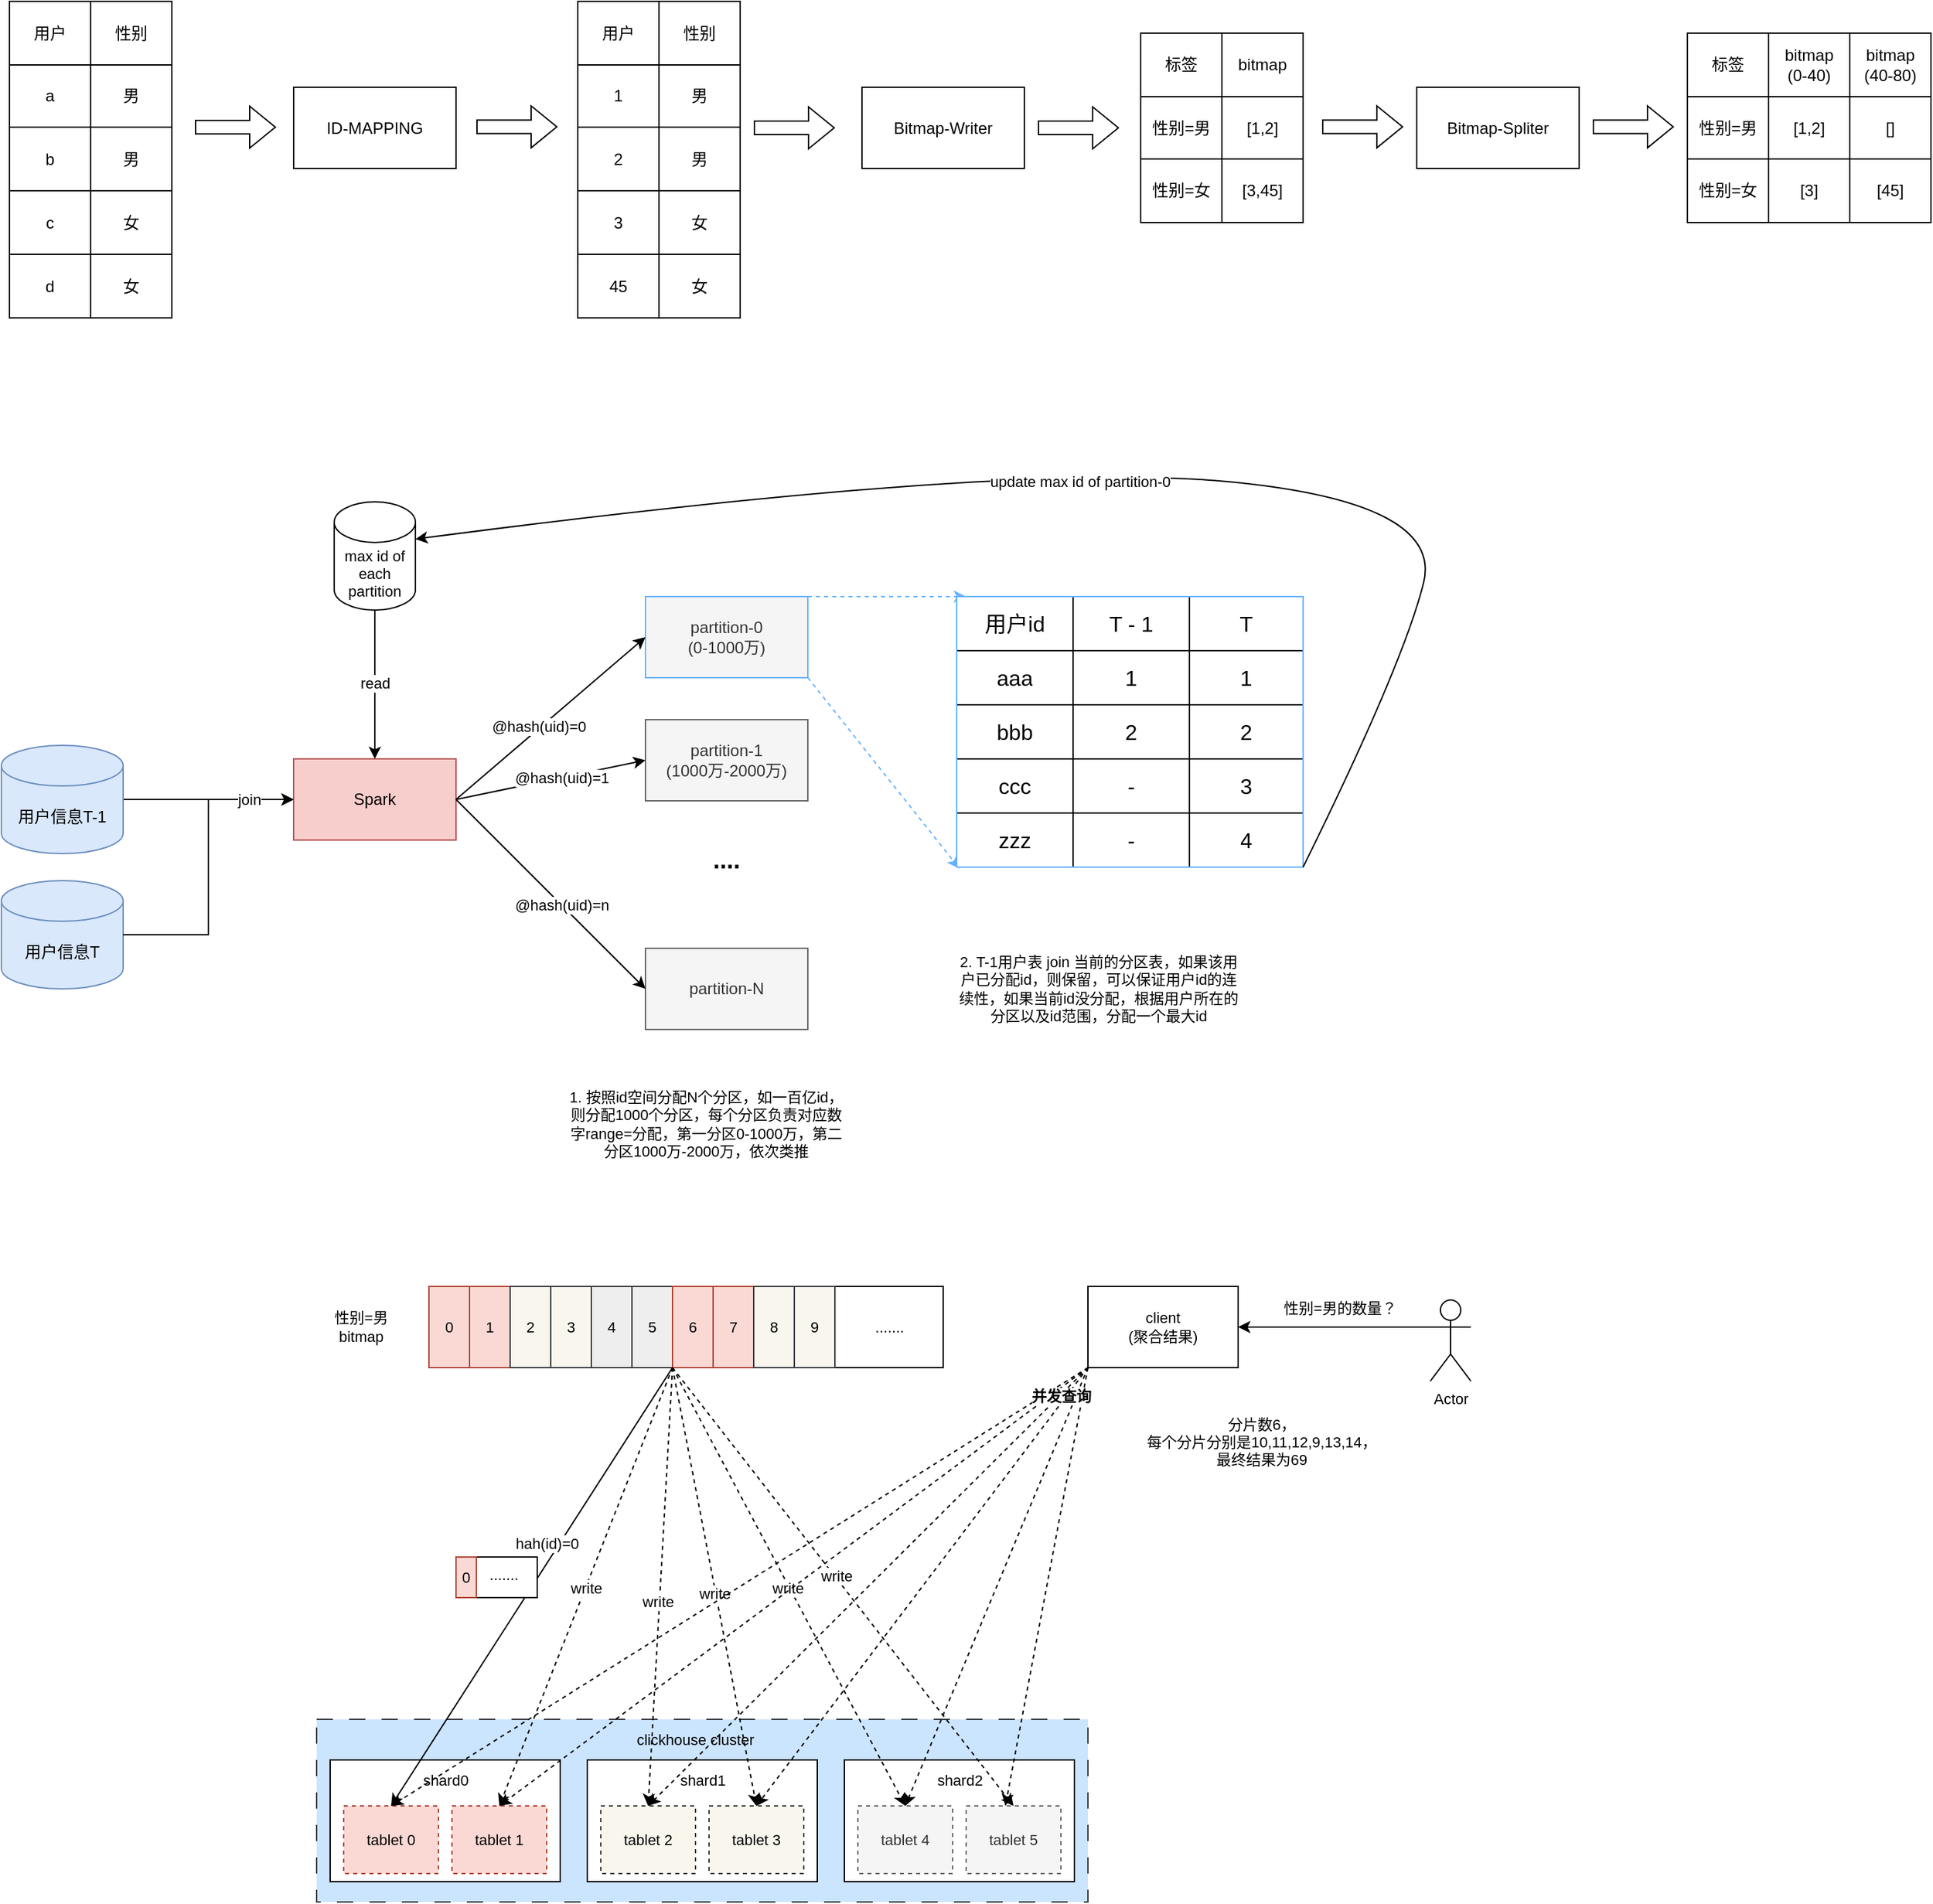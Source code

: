 <mxfile version="21.0.2" type="github">
  <diagram name="第 1 页" id="nkp_MTn814R25akcquSp">
    <mxGraphModel dx="966" dy="1859" grid="1" gridSize="10" guides="1" tooltips="1" connect="1" arrows="1" fold="1" page="1" pageScale="1" pageWidth="827" pageHeight="1169" math="0" shadow="0">
      <root>
        <mxCell id="0" />
        <mxCell id="1" parent="0" />
        <mxCell id="lXcfenjcooxFhSZYw2Mp-126" value="" style="group" parent="1" vertex="1" connectable="0">
          <mxGeometry x="257" y="920" width="570" height="135" as="geometry" />
        </mxCell>
        <mxCell id="lXcfenjcooxFhSZYw2Mp-108" value="" style="rounded=0;whiteSpace=wrap;html=1;strokeColor=#36393d;fontSize=11;fillColor=#cce5ff;dashed=1;dashPattern=12 12;" parent="lXcfenjcooxFhSZYw2Mp-126" vertex="1">
          <mxGeometry width="570" height="135" as="geometry" />
        </mxCell>
        <mxCell id="lXcfenjcooxFhSZYw2Mp-89" value="" style="rounded=0;whiteSpace=wrap;html=1;strokeColor=#000000;fontSize=11;fillColor=default;" parent="lXcfenjcooxFhSZYw2Mp-126" vertex="1">
          <mxGeometry x="10" y="30" width="170" height="90" as="geometry" />
        </mxCell>
        <mxCell id="lXcfenjcooxFhSZYw2Mp-93" value="shard0" style="text;html=1;align=center;verticalAlign=middle;resizable=0;points=[];autosize=1;strokeColor=none;fillColor=none;fontSize=11;" parent="lXcfenjcooxFhSZYw2Mp-126" vertex="1">
          <mxGeometry x="65" y="30" width="60" height="30" as="geometry" />
        </mxCell>
        <mxCell id="lXcfenjcooxFhSZYw2Mp-96" value="tablet 0" style="rounded=0;whiteSpace=wrap;html=1;strokeColor=#ae4132;fontSize=11;fillColor=#fad9d5;dashed=1;" parent="lXcfenjcooxFhSZYw2Mp-126" vertex="1">
          <mxGeometry x="20" y="64" width="70" height="50" as="geometry" />
        </mxCell>
        <mxCell id="lXcfenjcooxFhSZYw2Mp-97" value="tablet 1" style="rounded=0;whiteSpace=wrap;html=1;strokeColor=#ae4132;fontSize=11;fillColor=#fad9d5;dashed=1;" parent="lXcfenjcooxFhSZYw2Mp-126" vertex="1">
          <mxGeometry x="100" y="64" width="70" height="50" as="geometry" />
        </mxCell>
        <mxCell id="lXcfenjcooxFhSZYw2Mp-98" value="" style="rounded=0;whiteSpace=wrap;html=1;strokeColor=#000000;fontSize=11;fillColor=default;" parent="lXcfenjcooxFhSZYw2Mp-126" vertex="1">
          <mxGeometry x="200" y="30" width="170" height="90" as="geometry" />
        </mxCell>
        <mxCell id="lXcfenjcooxFhSZYw2Mp-99" value="shard1" style="text;html=1;align=center;verticalAlign=middle;resizable=0;points=[];autosize=1;strokeColor=none;fillColor=none;fontSize=11;" parent="lXcfenjcooxFhSZYw2Mp-126" vertex="1">
          <mxGeometry x="255" y="30" width="60" height="30" as="geometry" />
        </mxCell>
        <mxCell id="lXcfenjcooxFhSZYw2Mp-100" value="tablet 2" style="rounded=0;whiteSpace=wrap;html=1;strokeColor=#36393d;fontSize=11;fillColor=#f9f7ed;dashed=1;" parent="lXcfenjcooxFhSZYw2Mp-126" vertex="1">
          <mxGeometry x="210" y="64" width="70" height="50" as="geometry" />
        </mxCell>
        <mxCell id="lXcfenjcooxFhSZYw2Mp-101" value="tablet 3" style="rounded=0;whiteSpace=wrap;html=1;strokeColor=#36393d;fontSize=11;fillColor=#f9f7ed;dashed=1;" parent="lXcfenjcooxFhSZYw2Mp-126" vertex="1">
          <mxGeometry x="290" y="64" width="70" height="50" as="geometry" />
        </mxCell>
        <mxCell id="lXcfenjcooxFhSZYw2Mp-102" value="" style="rounded=0;whiteSpace=wrap;html=1;strokeColor=#000000;fontSize=11;fillColor=default;" parent="lXcfenjcooxFhSZYw2Mp-126" vertex="1">
          <mxGeometry x="390" y="30" width="170" height="90" as="geometry" />
        </mxCell>
        <mxCell id="lXcfenjcooxFhSZYw2Mp-103" value="shard2" style="text;html=1;align=center;verticalAlign=middle;resizable=0;points=[];autosize=1;strokeColor=none;fillColor=none;fontSize=11;" parent="lXcfenjcooxFhSZYw2Mp-126" vertex="1">
          <mxGeometry x="445" y="30" width="60" height="30" as="geometry" />
        </mxCell>
        <mxCell id="lXcfenjcooxFhSZYw2Mp-104" value="tablet 4" style="rounded=0;whiteSpace=wrap;html=1;strokeColor=#666666;fontSize=11;fillColor=#f5f5f5;dashed=1;fontColor=#333333;" parent="lXcfenjcooxFhSZYw2Mp-126" vertex="1">
          <mxGeometry x="400" y="64" width="70" height="50" as="geometry" />
        </mxCell>
        <mxCell id="lXcfenjcooxFhSZYw2Mp-105" value="tablet 5" style="rounded=0;whiteSpace=wrap;html=1;strokeColor=#666666;fontSize=11;fillColor=#f5f5f5;dashed=1;fontColor=#333333;" parent="lXcfenjcooxFhSZYw2Mp-126" vertex="1">
          <mxGeometry x="480" y="64" width="70" height="50" as="geometry" />
        </mxCell>
        <mxCell id="lXcfenjcooxFhSZYw2Mp-109" value="clickhouse cluster" style="text;html=1;strokeColor=none;fillColor=none;align=center;verticalAlign=middle;whiteSpace=wrap;rounded=0;fontSize=11;" parent="lXcfenjcooxFhSZYw2Mp-126" vertex="1">
          <mxGeometry x="230" width="100" height="30" as="geometry" />
        </mxCell>
        <mxCell id="lXcfenjcooxFhSZYw2Mp-1" value="Spark" style="rounded=0;whiteSpace=wrap;html=1;fillColor=#f8cecc;strokeColor=#b85450;" parent="1" vertex="1">
          <mxGeometry x="240" y="210" width="120" height="60" as="geometry" />
        </mxCell>
        <mxCell id="lXcfenjcooxFhSZYw2Mp-6" value="" style="edgeStyle=orthogonalEdgeStyle;rounded=0;orthogonalLoop=1;jettySize=auto;html=1;" parent="1" source="lXcfenjcooxFhSZYw2Mp-2" target="lXcfenjcooxFhSZYw2Mp-1" edge="1">
          <mxGeometry relative="1" as="geometry" />
        </mxCell>
        <mxCell id="lXcfenjcooxFhSZYw2Mp-2" value="用户信息T-1" style="shape=cylinder3;whiteSpace=wrap;html=1;boundedLbl=1;backgroundOutline=1;size=15;fillColor=#dae8fc;strokeColor=#6c8ebf;" parent="1" vertex="1">
          <mxGeometry x="24" y="200" width="90" height="80" as="geometry" />
        </mxCell>
        <mxCell id="lXcfenjcooxFhSZYw2Mp-3" value="partition-0&lt;br&gt;(0-1000万)" style="rounded=0;whiteSpace=wrap;html=1;fillColor=#f5f5f5;fontColor=#333333;strokeColor=#66B2FF;" parent="1" vertex="1">
          <mxGeometry x="500" y="90" width="120" height="60" as="geometry" />
        </mxCell>
        <mxCell id="lXcfenjcooxFhSZYw2Mp-4" value="partition-1&lt;br&gt;(1000万-2000万)" style="rounded=0;whiteSpace=wrap;html=1;fillColor=#f5f5f5;fontColor=#333333;strokeColor=#666666;" parent="1" vertex="1">
          <mxGeometry x="500" y="181" width="120" height="60" as="geometry" />
        </mxCell>
        <mxCell id="lXcfenjcooxFhSZYw2Mp-5" value="partition-N" style="rounded=0;whiteSpace=wrap;html=1;fillColor=#f5f5f5;fontColor=#333333;strokeColor=#666666;" parent="1" vertex="1">
          <mxGeometry x="500" y="350" width="120" height="60" as="geometry" />
        </mxCell>
        <mxCell id="lXcfenjcooxFhSZYw2Mp-7" value="&lt;b&gt;&lt;font style=&quot;font-size: 18px;&quot;&gt;....&lt;/font&gt;&lt;/b&gt;" style="text;html=1;strokeColor=none;fillColor=none;align=center;verticalAlign=middle;whiteSpace=wrap;rounded=0;" parent="1" vertex="1">
          <mxGeometry x="530" y="270" width="60" height="30" as="geometry" />
        </mxCell>
        <mxCell id="lXcfenjcooxFhSZYw2Mp-9" value="" style="endArrow=classic;html=1;rounded=0;fontSize=11;entryX=0;entryY=0.5;entryDx=0;entryDy=0;exitX=1;exitY=0.5;exitDx=0;exitDy=0;" parent="1" source="lXcfenjcooxFhSZYw2Mp-1" target="lXcfenjcooxFhSZYw2Mp-3" edge="1">
          <mxGeometry width="50" height="50" relative="1" as="geometry">
            <mxPoint x="350" y="420" as="sourcePoint" />
            <mxPoint x="400" y="370" as="targetPoint" />
          </mxGeometry>
        </mxCell>
        <mxCell id="lXcfenjcooxFhSZYw2Mp-10" value="@hash(uid)=0" style="edgeLabel;html=1;align=center;verticalAlign=middle;resizable=0;points=[];fontSize=11;" parent="lXcfenjcooxFhSZYw2Mp-9" vertex="1" connectable="0">
          <mxGeometry x="-0.116" y="1" relative="1" as="geometry">
            <mxPoint as="offset" />
          </mxGeometry>
        </mxCell>
        <mxCell id="lXcfenjcooxFhSZYw2Mp-11" value="" style="endArrow=classic;html=1;rounded=0;fontSize=11;entryX=0;entryY=0.5;entryDx=0;entryDy=0;exitX=1;exitY=0.5;exitDx=0;exitDy=0;" parent="1" source="lXcfenjcooxFhSZYw2Mp-1" target="lXcfenjcooxFhSZYw2Mp-4" edge="1">
          <mxGeometry width="50" height="50" relative="1" as="geometry">
            <mxPoint x="370" y="250" as="sourcePoint" />
            <mxPoint x="530" y="130" as="targetPoint" />
          </mxGeometry>
        </mxCell>
        <mxCell id="lXcfenjcooxFhSZYw2Mp-13" value="@hash(uid)=1" style="edgeLabel;html=1;align=center;verticalAlign=middle;resizable=0;points=[];fontSize=11;" parent="lXcfenjcooxFhSZYw2Mp-11" vertex="1" connectable="0">
          <mxGeometry x="0.112" relative="1" as="geometry">
            <mxPoint as="offset" />
          </mxGeometry>
        </mxCell>
        <mxCell id="lXcfenjcooxFhSZYw2Mp-14" value="" style="endArrow=classic;html=1;rounded=0;fontSize=11;entryX=0;entryY=0.5;entryDx=0;entryDy=0;exitX=1;exitY=0.5;exitDx=0;exitDy=0;" parent="1" source="lXcfenjcooxFhSZYw2Mp-1" target="lXcfenjcooxFhSZYw2Mp-5" edge="1">
          <mxGeometry width="50" height="50" relative="1" as="geometry">
            <mxPoint x="370" y="250" as="sourcePoint" />
            <mxPoint x="530" y="210" as="targetPoint" />
          </mxGeometry>
        </mxCell>
        <mxCell id="lXcfenjcooxFhSZYw2Mp-15" value="@hash(uid)=n" style="edgeLabel;html=1;align=center;verticalAlign=middle;resizable=0;points=[];fontSize=11;" parent="lXcfenjcooxFhSZYw2Mp-14" vertex="1" connectable="0">
          <mxGeometry x="0.112" relative="1" as="geometry">
            <mxPoint as="offset" />
          </mxGeometry>
        </mxCell>
        <mxCell id="lXcfenjcooxFhSZYw2Mp-16" value="用户信息T" style="shape=cylinder3;whiteSpace=wrap;html=1;boundedLbl=1;backgroundOutline=1;size=15;fillColor=#dae8fc;strokeColor=#6c8ebf;" parent="1" vertex="1">
          <mxGeometry x="24" y="300" width="90" height="80" as="geometry" />
        </mxCell>
        <mxCell id="lXcfenjcooxFhSZYw2Mp-17" value="" style="edgeStyle=orthogonalEdgeStyle;rounded=0;orthogonalLoop=1;jettySize=auto;html=1;entryX=0;entryY=0.5;entryDx=0;entryDy=0;" parent="1" source="lXcfenjcooxFhSZYw2Mp-16" target="lXcfenjcooxFhSZYw2Mp-1" edge="1">
          <mxGeometry relative="1" as="geometry">
            <mxPoint x="150" y="250" as="sourcePoint" />
            <mxPoint x="250" y="250" as="targetPoint" />
          </mxGeometry>
        </mxCell>
        <mxCell id="lXcfenjcooxFhSZYw2Mp-18" value="join" style="edgeLabel;html=1;align=center;verticalAlign=middle;resizable=0;points=[];fontSize=11;" parent="lXcfenjcooxFhSZYw2Mp-17" vertex="1" connectable="0">
          <mxGeometry x="0.708" relative="1" as="geometry">
            <mxPoint as="offset" />
          </mxGeometry>
        </mxCell>
        <mxCell id="lXcfenjcooxFhSZYw2Mp-19" value="1. 按照id空间分配N个分区，如一百亿id，则分配1000个分区，每个分区负责对应数字range=分配，第一分区0-1000万，第二分区1000万-2000万，依次类推" style="text;html=1;strokeColor=none;fillColor=none;align=center;verticalAlign=middle;whiteSpace=wrap;rounded=0;fontSize=11;" parent="1" vertex="1">
          <mxGeometry x="440" y="440" width="210" height="80" as="geometry" />
        </mxCell>
        <mxCell id="lXcfenjcooxFhSZYw2Mp-21" value="2. T-1用户表 join 当前的分区表，如果该用户已分配id，则保留，可以保证用户id的连续性，如果当前id没分配，根据用户所在的分区以及id范围，分配一个最大id" style="text;html=1;strokeColor=none;fillColor=none;align=center;verticalAlign=middle;whiteSpace=wrap;rounded=0;fontSize=11;" parent="1" vertex="1">
          <mxGeometry x="730" y="340" width="210" height="80" as="geometry" />
        </mxCell>
        <mxCell id="lXcfenjcooxFhSZYw2Mp-81" value="" style="endArrow=classic;html=1;rounded=0;fontSize=11;exitX=1;exitY=0;exitDx=0;exitDy=0;dashed=1;entryX=0.027;entryY=0;entryDx=0;entryDy=0;entryPerimeter=0;strokeColor=#66B2FF;" parent="1" source="lXcfenjcooxFhSZYw2Mp-3" target="lXcfenjcooxFhSZYw2Mp-23" edge="1">
          <mxGeometry width="50" height="50" relative="1" as="geometry">
            <mxPoint x="670" y="90" as="sourcePoint" />
            <mxPoint x="720" y="140" as="targetPoint" />
          </mxGeometry>
        </mxCell>
        <mxCell id="lXcfenjcooxFhSZYw2Mp-82" value="" style="endArrow=classic;html=1;rounded=0;fontSize=11;exitX=1;exitY=1;exitDx=0;exitDy=0;entryX=0.008;entryY=1.025;entryDx=0;entryDy=0;entryPerimeter=0;dashed=1;strokeColor=#66B2FF;" parent="1" source="lXcfenjcooxFhSZYw2Mp-3" target="lXcfenjcooxFhSZYw2Mp-71" edge="1">
          <mxGeometry width="50" height="50" relative="1" as="geometry">
            <mxPoint x="660" y="330" as="sourcePoint" />
            <mxPoint x="710" y="280" as="targetPoint" />
          </mxGeometry>
        </mxCell>
        <mxCell id="lXcfenjcooxFhSZYw2Mp-22" value="" style="shape=table;startSize=0;container=1;collapsible=0;childLayout=tableLayout;fontSize=16;strokeColor=#000000;" parent="1" vertex="1">
          <mxGeometry x="730" y="90" width="256" height="200" as="geometry" />
        </mxCell>
        <mxCell id="lXcfenjcooxFhSZYw2Mp-23" value="" style="shape=tableRow;horizontal=0;startSize=0;swimlaneHead=0;swimlaneBody=0;strokeColor=inherit;top=0;left=0;bottom=0;right=0;collapsible=0;dropTarget=0;fillColor=none;points=[[0,0.5],[1,0.5]];portConstraint=eastwest;fontSize=16;" parent="lXcfenjcooxFhSZYw2Mp-22" vertex="1">
          <mxGeometry width="256" height="40" as="geometry" />
        </mxCell>
        <mxCell id="lXcfenjcooxFhSZYw2Mp-24" value="用户id" style="shape=partialRectangle;html=1;whiteSpace=wrap;connectable=0;strokeColor=inherit;overflow=hidden;fillColor=none;top=0;left=0;bottom=0;right=0;pointerEvents=1;fontSize=16;" parent="lXcfenjcooxFhSZYw2Mp-23" vertex="1">
          <mxGeometry width="86" height="40" as="geometry">
            <mxRectangle width="86" height="40" as="alternateBounds" />
          </mxGeometry>
        </mxCell>
        <mxCell id="lXcfenjcooxFhSZYw2Mp-74" value="T - 1" style="shape=partialRectangle;html=1;whiteSpace=wrap;connectable=0;strokeColor=inherit;overflow=hidden;fillColor=none;top=0;left=0;bottom=0;right=0;pointerEvents=1;fontSize=16;" parent="lXcfenjcooxFhSZYw2Mp-23" vertex="1">
          <mxGeometry x="86" width="86" height="40" as="geometry">
            <mxRectangle width="86" height="40" as="alternateBounds" />
          </mxGeometry>
        </mxCell>
        <mxCell id="lXcfenjcooxFhSZYw2Mp-25" value="T" style="shape=partialRectangle;html=1;whiteSpace=wrap;connectable=0;strokeColor=inherit;overflow=hidden;fillColor=none;top=0;left=0;bottom=0;right=0;pointerEvents=1;fontSize=16;" parent="lXcfenjcooxFhSZYw2Mp-23" vertex="1">
          <mxGeometry x="172" width="84" height="40" as="geometry">
            <mxRectangle width="84" height="40" as="alternateBounds" />
          </mxGeometry>
        </mxCell>
        <mxCell id="lXcfenjcooxFhSZYw2Mp-27" value="" style="shape=tableRow;horizontal=0;startSize=0;swimlaneHead=0;swimlaneBody=0;strokeColor=inherit;top=0;left=0;bottom=0;right=0;collapsible=0;dropTarget=0;fillColor=none;points=[[0,0.5],[1,0.5]];portConstraint=eastwest;fontSize=16;" parent="lXcfenjcooxFhSZYw2Mp-22" vertex="1">
          <mxGeometry y="40" width="256" height="40" as="geometry" />
        </mxCell>
        <mxCell id="lXcfenjcooxFhSZYw2Mp-28" value="aaa" style="shape=partialRectangle;html=1;whiteSpace=wrap;connectable=0;strokeColor=inherit;overflow=hidden;fillColor=none;top=0;left=0;bottom=0;right=0;pointerEvents=1;fontSize=16;" parent="lXcfenjcooxFhSZYw2Mp-27" vertex="1">
          <mxGeometry width="86" height="40" as="geometry">
            <mxRectangle width="86" height="40" as="alternateBounds" />
          </mxGeometry>
        </mxCell>
        <mxCell id="lXcfenjcooxFhSZYw2Mp-75" value="1" style="shape=partialRectangle;html=1;whiteSpace=wrap;connectable=0;strokeColor=inherit;overflow=hidden;fillColor=none;top=0;left=0;bottom=0;right=0;pointerEvents=1;fontSize=16;" parent="lXcfenjcooxFhSZYw2Mp-27" vertex="1">
          <mxGeometry x="86" width="86" height="40" as="geometry">
            <mxRectangle width="86" height="40" as="alternateBounds" />
          </mxGeometry>
        </mxCell>
        <mxCell id="lXcfenjcooxFhSZYw2Mp-29" value="1" style="shape=partialRectangle;html=1;whiteSpace=wrap;connectable=0;strokeColor=inherit;overflow=hidden;fillColor=none;top=0;left=0;bottom=0;right=0;pointerEvents=1;fontSize=16;" parent="lXcfenjcooxFhSZYw2Mp-27" vertex="1">
          <mxGeometry x="172" width="84" height="40" as="geometry">
            <mxRectangle width="84" height="40" as="alternateBounds" />
          </mxGeometry>
        </mxCell>
        <mxCell id="lXcfenjcooxFhSZYw2Mp-31" value="" style="shape=tableRow;horizontal=0;startSize=0;swimlaneHead=0;swimlaneBody=0;strokeColor=inherit;top=0;left=0;bottom=0;right=0;collapsible=0;dropTarget=0;fillColor=none;points=[[0,0.5],[1,0.5]];portConstraint=eastwest;fontSize=16;" parent="lXcfenjcooxFhSZYw2Mp-22" vertex="1">
          <mxGeometry y="80" width="256" height="40" as="geometry" />
        </mxCell>
        <mxCell id="lXcfenjcooxFhSZYw2Mp-32" value="bbb" style="shape=partialRectangle;html=1;whiteSpace=wrap;connectable=0;strokeColor=inherit;overflow=hidden;fillColor=none;top=0;left=0;bottom=0;right=0;pointerEvents=1;fontSize=16;" parent="lXcfenjcooxFhSZYw2Mp-31" vertex="1">
          <mxGeometry width="86" height="40" as="geometry">
            <mxRectangle width="86" height="40" as="alternateBounds" />
          </mxGeometry>
        </mxCell>
        <mxCell id="lXcfenjcooxFhSZYw2Mp-76" value="2" style="shape=partialRectangle;html=1;whiteSpace=wrap;connectable=0;strokeColor=inherit;overflow=hidden;fillColor=none;top=0;left=0;bottom=0;right=0;pointerEvents=1;fontSize=16;" parent="lXcfenjcooxFhSZYw2Mp-31" vertex="1">
          <mxGeometry x="86" width="86" height="40" as="geometry">
            <mxRectangle width="86" height="40" as="alternateBounds" />
          </mxGeometry>
        </mxCell>
        <mxCell id="lXcfenjcooxFhSZYw2Mp-33" value="2" style="shape=partialRectangle;html=1;whiteSpace=wrap;connectable=0;strokeColor=inherit;overflow=hidden;fillColor=none;top=0;left=0;bottom=0;right=0;pointerEvents=1;fontSize=16;" parent="lXcfenjcooxFhSZYw2Mp-31" vertex="1">
          <mxGeometry x="172" width="84" height="40" as="geometry">
            <mxRectangle width="84" height="40" as="alternateBounds" />
          </mxGeometry>
        </mxCell>
        <mxCell id="lXcfenjcooxFhSZYw2Mp-48" value="" style="shape=tableRow;horizontal=0;startSize=0;swimlaneHead=0;swimlaneBody=0;strokeColor=inherit;top=0;left=0;bottom=0;right=0;collapsible=0;dropTarget=0;fillColor=none;points=[[0,0.5],[1,0.5]];portConstraint=eastwest;fontSize=16;" parent="lXcfenjcooxFhSZYw2Mp-22" vertex="1">
          <mxGeometry y="120" width="256" height="40" as="geometry" />
        </mxCell>
        <mxCell id="lXcfenjcooxFhSZYw2Mp-49" value="ccc" style="shape=partialRectangle;html=1;whiteSpace=wrap;connectable=0;strokeColor=inherit;overflow=hidden;fillColor=none;top=0;left=0;bottom=0;right=0;pointerEvents=1;fontSize=16;" parent="lXcfenjcooxFhSZYw2Mp-48" vertex="1">
          <mxGeometry width="86" height="40" as="geometry">
            <mxRectangle width="86" height="40" as="alternateBounds" />
          </mxGeometry>
        </mxCell>
        <mxCell id="lXcfenjcooxFhSZYw2Mp-77" value="-" style="shape=partialRectangle;html=1;whiteSpace=wrap;connectable=0;strokeColor=inherit;overflow=hidden;fillColor=none;top=0;left=0;bottom=0;right=0;pointerEvents=1;fontSize=16;" parent="lXcfenjcooxFhSZYw2Mp-48" vertex="1">
          <mxGeometry x="86" width="86" height="40" as="geometry">
            <mxRectangle width="86" height="40" as="alternateBounds" />
          </mxGeometry>
        </mxCell>
        <mxCell id="lXcfenjcooxFhSZYw2Mp-50" value="3" style="shape=partialRectangle;html=1;whiteSpace=wrap;connectable=0;strokeColor=inherit;overflow=hidden;fillColor=none;top=0;left=0;bottom=0;right=0;pointerEvents=1;fontSize=16;" parent="lXcfenjcooxFhSZYw2Mp-48" vertex="1">
          <mxGeometry x="172" width="84" height="40" as="geometry">
            <mxRectangle width="84" height="40" as="alternateBounds" />
          </mxGeometry>
        </mxCell>
        <mxCell id="lXcfenjcooxFhSZYw2Mp-71" value="" style="shape=tableRow;horizontal=0;startSize=0;swimlaneHead=0;swimlaneBody=0;strokeColor=inherit;top=0;left=0;bottom=0;right=0;collapsible=0;dropTarget=0;fillColor=none;points=[[0,0.5],[1,0.5]];portConstraint=eastwest;fontSize=16;" parent="lXcfenjcooxFhSZYw2Mp-22" vertex="1">
          <mxGeometry y="160" width="256" height="40" as="geometry" />
        </mxCell>
        <mxCell id="lXcfenjcooxFhSZYw2Mp-72" value="zzz" style="shape=partialRectangle;html=1;whiteSpace=wrap;connectable=0;strokeColor=inherit;overflow=hidden;fillColor=none;top=0;left=0;bottom=0;right=0;pointerEvents=1;fontSize=16;" parent="lXcfenjcooxFhSZYw2Mp-71" vertex="1">
          <mxGeometry width="86" height="40" as="geometry">
            <mxRectangle width="86" height="40" as="alternateBounds" />
          </mxGeometry>
        </mxCell>
        <mxCell id="lXcfenjcooxFhSZYw2Mp-79" value="-" style="shape=partialRectangle;html=1;whiteSpace=wrap;connectable=0;strokeColor=inherit;overflow=hidden;fillColor=none;top=0;left=0;bottom=0;right=0;pointerEvents=1;fontSize=16;" parent="lXcfenjcooxFhSZYw2Mp-71" vertex="1">
          <mxGeometry x="86" width="86" height="40" as="geometry">
            <mxRectangle width="86" height="40" as="alternateBounds" />
          </mxGeometry>
        </mxCell>
        <mxCell id="lXcfenjcooxFhSZYw2Mp-73" value="4" style="shape=partialRectangle;html=1;whiteSpace=wrap;connectable=0;strokeColor=inherit;overflow=hidden;fillColor=none;top=0;left=0;bottom=0;right=0;pointerEvents=1;fontSize=16;" parent="lXcfenjcooxFhSZYw2Mp-71" vertex="1">
          <mxGeometry x="172" width="84" height="40" as="geometry">
            <mxRectangle width="84" height="40" as="alternateBounds" />
          </mxGeometry>
        </mxCell>
        <mxCell id="lXcfenjcooxFhSZYw2Mp-83" value="" style="rounded=0;whiteSpace=wrap;html=1;fontSize=11;strokeColor=#66B2FF;fillColor=none;" parent="1" vertex="1">
          <mxGeometry x="730" y="90" width="256" height="200" as="geometry" />
        </mxCell>
        <mxCell id="lXcfenjcooxFhSZYw2Mp-85" value="" style="edgeStyle=orthogonalEdgeStyle;curved=1;rounded=0;orthogonalLoop=1;jettySize=auto;html=1;strokeColor=#000000;fontSize=11;" parent="1" source="lXcfenjcooxFhSZYw2Mp-84" target="lXcfenjcooxFhSZYw2Mp-1" edge="1">
          <mxGeometry relative="1" as="geometry" />
        </mxCell>
        <mxCell id="lXcfenjcooxFhSZYw2Mp-87" value="read" style="edgeLabel;html=1;align=center;verticalAlign=middle;resizable=0;points=[];fontSize=11;" parent="lXcfenjcooxFhSZYw2Mp-85" vertex="1" connectable="0">
          <mxGeometry x="-0.045" relative="1" as="geometry">
            <mxPoint y="1" as="offset" />
          </mxGeometry>
        </mxCell>
        <mxCell id="lXcfenjcooxFhSZYw2Mp-84" value="max id of each partition" style="shape=cylinder3;whiteSpace=wrap;html=1;boundedLbl=1;backgroundOutline=1;size=15;strokeColor=#000000;fontSize=11;fillColor=none;" parent="1" vertex="1">
          <mxGeometry x="270" y="20" width="60" height="80" as="geometry" />
        </mxCell>
        <mxCell id="lXcfenjcooxFhSZYw2Mp-86" value="" style="endArrow=classic;html=1;rounded=0;strokeColor=#000000;fontSize=11;curved=1;entryX=1;entryY=0;entryDx=0;entryDy=27.5;entryPerimeter=0;exitX=1;exitY=1;exitDx=0;exitDy=0;" parent="1" source="lXcfenjcooxFhSZYw2Mp-83" target="lXcfenjcooxFhSZYw2Mp-84" edge="1">
          <mxGeometry width="50" height="50" relative="1" as="geometry">
            <mxPoint x="1020" y="300" as="sourcePoint" />
            <mxPoint x="1120" y="190" as="targetPoint" />
            <Array as="points">
              <mxPoint x="1060" y="140" />
              <mxPoint x="1090" y="20" />
              <mxPoint x="770" y="-10" />
            </Array>
          </mxGeometry>
        </mxCell>
        <mxCell id="lXcfenjcooxFhSZYw2Mp-88" value="update max id of partition-0" style="edgeLabel;html=1;align=center;verticalAlign=middle;resizable=0;points=[];fontSize=11;" parent="lXcfenjcooxFhSZYw2Mp-86" vertex="1" connectable="0">
          <mxGeometry x="0.061" y="10" relative="1" as="geometry">
            <mxPoint as="offset" />
          </mxGeometry>
        </mxCell>
        <mxCell id="lXcfenjcooxFhSZYw2Mp-106" value="" style="rounded=0;whiteSpace=wrap;html=1;strokeColor=#000000;fontSize=11;fillColor=default;" parent="1" vertex="1">
          <mxGeometry x="340" y="600" width="380" height="60" as="geometry" />
        </mxCell>
        <mxCell id="lXcfenjcooxFhSZYw2Mp-107" value="性别=男bitmap" style="text;html=1;strokeColor=none;fillColor=none;align=center;verticalAlign=middle;whiteSpace=wrap;rounded=0;fontSize=11;" parent="1" vertex="1">
          <mxGeometry x="260" y="600" width="60" height="60" as="geometry" />
        </mxCell>
        <mxCell id="lXcfenjcooxFhSZYw2Mp-110" value="0" style="rounded=0;whiteSpace=wrap;html=1;strokeColor=#ae4132;fontSize=11;fillColor=#fad9d5;" parent="1" vertex="1">
          <mxGeometry x="340" y="600" width="30" height="60" as="geometry" />
        </mxCell>
        <mxCell id="lXcfenjcooxFhSZYw2Mp-113" value="1" style="rounded=0;whiteSpace=wrap;html=1;strokeColor=#ae4132;fontSize=11;fillColor=#fad9d5;" parent="1" vertex="1">
          <mxGeometry x="370" y="600" width="30" height="60" as="geometry" />
        </mxCell>
        <mxCell id="lXcfenjcooxFhSZYw2Mp-114" value="2" style="rounded=0;whiteSpace=wrap;html=1;strokeColor=#36393d;fontSize=11;fillColor=#f9f7ed;" parent="1" vertex="1">
          <mxGeometry x="400" y="600" width="30" height="60" as="geometry" />
        </mxCell>
        <mxCell id="lXcfenjcooxFhSZYw2Mp-115" value="3" style="rounded=0;whiteSpace=wrap;html=1;strokeColor=#36393d;fontSize=11;fillColor=#f9f7ed;" parent="1" vertex="1">
          <mxGeometry x="430" y="600" width="30" height="60" as="geometry" />
        </mxCell>
        <mxCell id="lXcfenjcooxFhSZYw2Mp-116" value="4" style="rounded=0;whiteSpace=wrap;html=1;strokeColor=#36393d;fontSize=11;fillColor=#eeeeee;" parent="1" vertex="1">
          <mxGeometry x="460" y="600" width="30" height="60" as="geometry" />
        </mxCell>
        <mxCell id="lXcfenjcooxFhSZYw2Mp-117" value="5" style="rounded=0;whiteSpace=wrap;html=1;strokeColor=#36393d;fontSize=11;fillColor=#eeeeee;" parent="1" vertex="1">
          <mxGeometry x="490" y="600" width="30" height="60" as="geometry" />
        </mxCell>
        <mxCell id="lXcfenjcooxFhSZYw2Mp-119" value="6" style="rounded=0;whiteSpace=wrap;html=1;strokeColor=#ae4132;fontSize=11;fillColor=#fad9d5;" parent="1" vertex="1">
          <mxGeometry x="520" y="600" width="30" height="60" as="geometry" />
        </mxCell>
        <mxCell id="lXcfenjcooxFhSZYw2Mp-120" value="7" style="rounded=0;whiteSpace=wrap;html=1;strokeColor=#ae4132;fontSize=11;fillColor=#fad9d5;" parent="1" vertex="1">
          <mxGeometry x="550" y="600" width="30" height="60" as="geometry" />
        </mxCell>
        <mxCell id="lXcfenjcooxFhSZYw2Mp-121" value="8" style="rounded=0;whiteSpace=wrap;html=1;strokeColor=#36393d;fontSize=11;fillColor=#f9f7ed;" parent="1" vertex="1">
          <mxGeometry x="580" y="600" width="30" height="60" as="geometry" />
        </mxCell>
        <mxCell id="lXcfenjcooxFhSZYw2Mp-122" value="9" style="rounded=0;whiteSpace=wrap;html=1;strokeColor=#36393d;fontSize=11;fillColor=#f9f7ed;" parent="1" vertex="1">
          <mxGeometry x="610" y="600" width="30" height="60" as="geometry" />
        </mxCell>
        <mxCell id="lXcfenjcooxFhSZYw2Mp-123" value="......." style="text;html=1;align=center;verticalAlign=middle;resizable=0;points=[];autosize=1;strokeColor=none;fillColor=none;fontSize=11;" parent="1" vertex="1">
          <mxGeometry x="660" y="615" width="40" height="30" as="geometry" />
        </mxCell>
        <mxCell id="lXcfenjcooxFhSZYw2Mp-124" value="" style="endArrow=classic;html=1;rounded=0;strokeColor=#000000;fontSize=11;curved=1;entryX=0.5;entryY=0;entryDx=0;entryDy=0;exitX=1;exitY=1;exitDx=0;exitDy=0;" parent="1" source="lXcfenjcooxFhSZYw2Mp-117" target="lXcfenjcooxFhSZYw2Mp-96" edge="1">
          <mxGeometry width="50" height="50" relative="1" as="geometry">
            <mxPoint x="310" y="790" as="sourcePoint" />
            <mxPoint x="360" y="740" as="targetPoint" />
          </mxGeometry>
        </mxCell>
        <mxCell id="lXcfenjcooxFhSZYw2Mp-141" value="hah(id)=0" style="edgeLabel;html=1;align=center;verticalAlign=middle;resizable=0;points=[];fontSize=11;" parent="lXcfenjcooxFhSZYw2Mp-124" vertex="1" connectable="0">
          <mxGeometry x="-0.02" y="2" relative="1" as="geometry">
            <mxPoint x="7" y="-30" as="offset" />
          </mxGeometry>
        </mxCell>
        <mxCell id="lXcfenjcooxFhSZYw2Mp-127" value="" style="endArrow=classic;html=1;rounded=0;strokeColor=#000000;fontSize=11;curved=1;entryX=0.5;entryY=0;entryDx=0;entryDy=0;exitX=0;exitY=1;exitDx=0;exitDy=0;dashed=1;" parent="1" source="lXcfenjcooxFhSZYw2Mp-119" target="lXcfenjcooxFhSZYw2Mp-97" edge="1">
          <mxGeometry width="50" height="50" relative="1" as="geometry">
            <mxPoint x="530" y="670" as="sourcePoint" />
            <mxPoint x="295" y="894" as="targetPoint" />
          </mxGeometry>
        </mxCell>
        <mxCell id="lXcfenjcooxFhSZYw2Mp-143" value="write" style="edgeLabel;html=1;align=center;verticalAlign=middle;resizable=0;points=[];fontSize=11;" parent="lXcfenjcooxFhSZYw2Mp-127" vertex="1" connectable="0">
          <mxGeometry x="0.005" relative="1" as="geometry">
            <mxPoint as="offset" />
          </mxGeometry>
        </mxCell>
        <mxCell id="lXcfenjcooxFhSZYw2Mp-129" value="" style="endArrow=classic;html=1;rounded=0;strokeColor=#000000;fontSize=11;curved=1;entryX=0.5;entryY=0;entryDx=0;entryDy=0;exitX=0;exitY=1;exitDx=0;exitDy=0;dashed=1;" parent="1" source="lXcfenjcooxFhSZYw2Mp-119" target="lXcfenjcooxFhSZYw2Mp-100" edge="1">
          <mxGeometry width="50" height="50" relative="1" as="geometry">
            <mxPoint x="530" y="670" as="sourcePoint" />
            <mxPoint x="402" y="994" as="targetPoint" />
          </mxGeometry>
        </mxCell>
        <mxCell id="lXcfenjcooxFhSZYw2Mp-144" value="write" style="edgeLabel;html=1;align=center;verticalAlign=middle;resizable=0;points=[];fontSize=11;" parent="lXcfenjcooxFhSZYw2Mp-129" vertex="1" connectable="0">
          <mxGeometry x="0.069" y="-2" relative="1" as="geometry">
            <mxPoint as="offset" />
          </mxGeometry>
        </mxCell>
        <mxCell id="lXcfenjcooxFhSZYw2Mp-131" value="" style="endArrow=classic;html=1;rounded=0;strokeColor=#000000;fontSize=11;curved=1;entryX=0.5;entryY=0;entryDx=0;entryDy=0;exitX=1;exitY=1;exitDx=0;exitDy=0;dashed=1;" parent="1" source="lXcfenjcooxFhSZYw2Mp-117" target="lXcfenjcooxFhSZYw2Mp-101" edge="1">
          <mxGeometry width="50" height="50" relative="1" as="geometry">
            <mxPoint x="540" y="680" as="sourcePoint" />
            <mxPoint x="412" y="1004" as="targetPoint" />
          </mxGeometry>
        </mxCell>
        <mxCell id="lXcfenjcooxFhSZYw2Mp-145" value="write" style="edgeLabel;html=1;align=center;verticalAlign=middle;resizable=0;points=[];fontSize=11;" parent="lXcfenjcooxFhSZYw2Mp-131" vertex="1" connectable="0">
          <mxGeometry x="0.03" y="-1" relative="1" as="geometry">
            <mxPoint as="offset" />
          </mxGeometry>
        </mxCell>
        <mxCell id="lXcfenjcooxFhSZYw2Mp-133" value="" style="endArrow=classic;html=1;rounded=0;strokeColor=#000000;fontSize=11;curved=1;entryX=0.5;entryY=0;entryDx=0;entryDy=0;exitX=1;exitY=1;exitDx=0;exitDy=0;dashed=1;" parent="1" source="lXcfenjcooxFhSZYw2Mp-117" target="lXcfenjcooxFhSZYw2Mp-104" edge="1">
          <mxGeometry width="50" height="50" relative="1" as="geometry">
            <mxPoint x="530" y="670" as="sourcePoint" />
            <mxPoint x="592" y="994" as="targetPoint" />
          </mxGeometry>
        </mxCell>
        <mxCell id="lXcfenjcooxFhSZYw2Mp-146" value="write" style="edgeLabel;html=1;align=center;verticalAlign=middle;resizable=0;points=[];fontSize=11;" parent="lXcfenjcooxFhSZYw2Mp-133" vertex="1" connectable="0">
          <mxGeometry x="-0.0" y="-2" relative="1" as="geometry">
            <mxPoint as="offset" />
          </mxGeometry>
        </mxCell>
        <mxCell id="lXcfenjcooxFhSZYw2Mp-134" value="" style="endArrow=classic;html=1;rounded=0;strokeColor=#000000;fontSize=11;curved=1;entryX=0.5;entryY=0;entryDx=0;entryDy=0;exitX=0;exitY=1;exitDx=0;exitDy=0;dashed=1;" parent="1" source="lXcfenjcooxFhSZYw2Mp-119" target="lXcfenjcooxFhSZYw2Mp-105" edge="1">
          <mxGeometry width="50" height="50" relative="1" as="geometry">
            <mxPoint x="530" y="670" as="sourcePoint" />
            <mxPoint x="702" y="994" as="targetPoint" />
          </mxGeometry>
        </mxCell>
        <mxCell id="lXcfenjcooxFhSZYw2Mp-147" value="write" style="edgeLabel;html=1;align=center;verticalAlign=middle;resizable=0;points=[];fontSize=11;" parent="lXcfenjcooxFhSZYw2Mp-134" vertex="1" connectable="0">
          <mxGeometry x="-0.042" relative="1" as="geometry">
            <mxPoint y="-1" as="offset" />
          </mxGeometry>
        </mxCell>
        <mxCell id="lXcfenjcooxFhSZYw2Mp-139" value="" style="group" parent="1" vertex="1" connectable="0">
          <mxGeometry x="360" y="800" width="60" height="30" as="geometry" />
        </mxCell>
        <mxCell id="lXcfenjcooxFhSZYw2Mp-137" value="" style="rounded=0;whiteSpace=wrap;html=1;strokeColor=#000000;fontSize=11;fillColor=default;" parent="lXcfenjcooxFhSZYw2Mp-139" vertex="1">
          <mxGeometry width="60" height="30" as="geometry" />
        </mxCell>
        <mxCell id="lXcfenjcooxFhSZYw2Mp-135" value="0" style="rounded=0;whiteSpace=wrap;html=1;strokeColor=#ae4132;fontSize=11;fillColor=#fad9d5;" parent="lXcfenjcooxFhSZYw2Mp-139" vertex="1">
          <mxGeometry width="15" height="30" as="geometry" />
        </mxCell>
        <mxCell id="lXcfenjcooxFhSZYw2Mp-138" value="......." style="text;html=1;align=center;verticalAlign=middle;resizable=0;points=[];autosize=1;strokeColor=none;fillColor=none;fontSize=11;" parent="lXcfenjcooxFhSZYw2Mp-139" vertex="1">
          <mxGeometry x="14.998" y="-2" width="40" height="30" as="geometry" />
        </mxCell>
        <mxCell id="lXcfenjcooxFhSZYw2Mp-148" value="client&lt;br&gt;(聚合结果)" style="rounded=0;whiteSpace=wrap;html=1;strokeColor=#000000;fontSize=11;fillColor=default;" parent="1" vertex="1">
          <mxGeometry x="827" y="600" width="111" height="60" as="geometry" />
        </mxCell>
        <mxCell id="lXcfenjcooxFhSZYw2Mp-149" value="Actor" style="shape=umlActor;verticalLabelPosition=bottom;verticalAlign=top;html=1;outlineConnect=0;strokeColor=#000000;fontSize=11;fillColor=default;" parent="1" vertex="1">
          <mxGeometry x="1080" y="610" width="30" height="60" as="geometry" />
        </mxCell>
        <mxCell id="lXcfenjcooxFhSZYw2Mp-150" value="" style="endArrow=classic;html=1;rounded=0;dashed=1;strokeColor=#000000;fontSize=11;curved=1;exitX=0;exitY=1;exitDx=0;exitDy=0;entryX=0.5;entryY=0;entryDx=0;entryDy=0;" parent="1" source="lXcfenjcooxFhSZYw2Mp-148" target="lXcfenjcooxFhSZYw2Mp-96" edge="1">
          <mxGeometry width="50" height="50" relative="1" as="geometry">
            <mxPoint x="700" y="830" as="sourcePoint" />
            <mxPoint x="750" y="780" as="targetPoint" />
          </mxGeometry>
        </mxCell>
        <mxCell id="lXcfenjcooxFhSZYw2Mp-151" value="" style="endArrow=classic;html=1;rounded=0;dashed=1;strokeColor=#000000;fontSize=11;curved=1;exitX=0;exitY=1;exitDx=0;exitDy=0;entryX=0.5;entryY=0;entryDx=0;entryDy=0;" parent="1" source="lXcfenjcooxFhSZYw2Mp-148" target="lXcfenjcooxFhSZYw2Mp-97" edge="1">
          <mxGeometry width="50" height="50" relative="1" as="geometry">
            <mxPoint x="837" y="782" as="sourcePoint" />
            <mxPoint x="322" y="994" as="targetPoint" />
          </mxGeometry>
        </mxCell>
        <mxCell id="lXcfenjcooxFhSZYw2Mp-152" value="" style="endArrow=classic;html=1;rounded=0;dashed=1;strokeColor=#000000;fontSize=11;curved=1;entryX=0.5;entryY=0;entryDx=0;entryDy=0;exitX=0;exitY=1;exitDx=0;exitDy=0;" parent="1" source="lXcfenjcooxFhSZYw2Mp-148" target="lXcfenjcooxFhSZYw2Mp-100" edge="1">
          <mxGeometry width="50" height="50" relative="1" as="geometry">
            <mxPoint x="830" y="770" as="sourcePoint" />
            <mxPoint x="332" y="1004" as="targetPoint" />
          </mxGeometry>
        </mxCell>
        <mxCell id="lXcfenjcooxFhSZYw2Mp-153" value="" style="endArrow=classic;html=1;rounded=0;dashed=1;strokeColor=#000000;fontSize=11;curved=1;exitX=0;exitY=1;exitDx=0;exitDy=0;entryX=0.5;entryY=0;entryDx=0;entryDy=0;" parent="1" source="lXcfenjcooxFhSZYw2Mp-148" target="lXcfenjcooxFhSZYw2Mp-101" edge="1">
          <mxGeometry width="50" height="50" relative="1" as="geometry">
            <mxPoint x="857" y="802" as="sourcePoint" />
            <mxPoint x="342" y="1014" as="targetPoint" />
          </mxGeometry>
        </mxCell>
        <mxCell id="lXcfenjcooxFhSZYw2Mp-154" value="" style="endArrow=classic;html=1;rounded=0;dashed=1;strokeColor=#000000;fontSize=11;curved=1;entryX=0.5;entryY=0;entryDx=0;entryDy=0;exitX=0;exitY=1;exitDx=0;exitDy=0;" parent="1" source="lXcfenjcooxFhSZYw2Mp-148" target="lXcfenjcooxFhSZYw2Mp-104" edge="1">
          <mxGeometry width="50" height="50" relative="1" as="geometry">
            <mxPoint x="830" y="770" as="sourcePoint" />
            <mxPoint x="352" y="1024" as="targetPoint" />
          </mxGeometry>
        </mxCell>
        <mxCell id="lXcfenjcooxFhSZYw2Mp-155" value="" style="endArrow=classic;html=1;rounded=0;dashed=1;strokeColor=#000000;fontSize=11;curved=1;entryX=0.414;entryY=0;entryDx=0;entryDy=0;entryPerimeter=0;exitX=0;exitY=1;exitDx=0;exitDy=0;" parent="1" source="lXcfenjcooxFhSZYw2Mp-148" target="lXcfenjcooxFhSZYw2Mp-105" edge="1">
          <mxGeometry width="50" height="50" relative="1" as="geometry">
            <mxPoint x="830" y="770" as="sourcePoint" />
            <mxPoint x="362" y="1034" as="targetPoint" />
          </mxGeometry>
        </mxCell>
        <mxCell id="lXcfenjcooxFhSZYw2Mp-156" value="&lt;b&gt;并发查询&lt;/b&gt;" style="edgeLabel;html=1;align=center;verticalAlign=middle;resizable=0;points=[];fontSize=11;" parent="lXcfenjcooxFhSZYw2Mp-155" vertex="1" connectable="0">
          <mxGeometry x="-0.67" relative="1" as="geometry">
            <mxPoint x="-10" y="-33" as="offset" />
          </mxGeometry>
        </mxCell>
        <mxCell id="lXcfenjcooxFhSZYw2Mp-159" value="" style="endArrow=classic;html=1;rounded=0;strokeColor=#000000;fontSize=11;curved=1;exitX=0;exitY=0.333;exitDx=0;exitDy=0;exitPerimeter=0;" parent="1" source="lXcfenjcooxFhSZYw2Mp-149" target="lXcfenjcooxFhSZYw2Mp-148" edge="1">
          <mxGeometry width="50" height="50" relative="1" as="geometry">
            <mxPoint x="1000" y="760" as="sourcePoint" />
            <mxPoint x="1050" y="710" as="targetPoint" />
          </mxGeometry>
        </mxCell>
        <mxCell id="lXcfenjcooxFhSZYw2Mp-160" value="性别=男的数量？" style="edgeLabel;html=1;align=center;verticalAlign=middle;resizable=0;points=[];fontSize=11;" parent="lXcfenjcooxFhSZYw2Mp-159" vertex="1" connectable="0">
          <mxGeometry x="0.104" y="-2" relative="1" as="geometry">
            <mxPoint x="11" y="-12" as="offset" />
          </mxGeometry>
        </mxCell>
        <mxCell id="lXcfenjcooxFhSZYw2Mp-163" value="分片数6，&lt;br style=&quot;border-color: var(--border-color);&quot;&gt;&lt;span style=&quot;background-color: rgb(255, 255, 255);&quot;&gt;每个分片分别是10,11,12,9,13,14，&lt;/span&gt;&lt;br style=&quot;border-color: var(--border-color);&quot;&gt;&lt;span style=&quot;background-color: rgb(255, 255, 255);&quot;&gt;最终结果为69&lt;/span&gt;" style="text;html=1;align=center;verticalAlign=middle;resizable=0;points=[];autosize=1;strokeColor=none;fillColor=none;fontSize=11;" parent="1" vertex="1">
          <mxGeometry x="860" y="690" width="190" height="50" as="geometry" />
        </mxCell>
        <mxCell id="1Fdygx_7_zI8zg6rUW-1-2" value="" style="childLayout=tableLayout;recursiveResize=0;shadow=0;fillColor=none;" vertex="1" parent="1">
          <mxGeometry x="30" y="-350" width="120" height="234" as="geometry" />
        </mxCell>
        <mxCell id="1Fdygx_7_zI8zg6rUW-1-3" value="" style="shape=tableRow;horizontal=0;startSize=0;swimlaneHead=0;swimlaneBody=0;top=0;left=0;bottom=0;right=0;dropTarget=0;collapsible=0;recursiveResize=0;expand=0;fontStyle=0;fillColor=none;strokeColor=inherit;" vertex="1" parent="1Fdygx_7_zI8zg6rUW-1-2">
          <mxGeometry width="120" height="47" as="geometry" />
        </mxCell>
        <mxCell id="1Fdygx_7_zI8zg6rUW-1-4" value="用户" style="connectable=0;recursiveResize=0;strokeColor=inherit;fillColor=none;align=center;whiteSpace=wrap;html=1;" vertex="1" parent="1Fdygx_7_zI8zg6rUW-1-3">
          <mxGeometry width="60" height="47" as="geometry">
            <mxRectangle width="60" height="47" as="alternateBounds" />
          </mxGeometry>
        </mxCell>
        <mxCell id="1Fdygx_7_zI8zg6rUW-1-5" value="性别" style="connectable=0;recursiveResize=0;strokeColor=inherit;fillColor=none;align=center;whiteSpace=wrap;html=1;" vertex="1" parent="1Fdygx_7_zI8zg6rUW-1-3">
          <mxGeometry x="60" width="60" height="47" as="geometry">
            <mxRectangle width="60" height="47" as="alternateBounds" />
          </mxGeometry>
        </mxCell>
        <mxCell id="1Fdygx_7_zI8zg6rUW-1-7" style="shape=tableRow;horizontal=0;startSize=0;swimlaneHead=0;swimlaneBody=0;top=0;left=0;bottom=0;right=0;dropTarget=0;collapsible=0;recursiveResize=0;expand=0;fontStyle=0;fillColor=none;strokeColor=inherit;" vertex="1" parent="1Fdygx_7_zI8zg6rUW-1-2">
          <mxGeometry y="47" width="120" height="46" as="geometry" />
        </mxCell>
        <mxCell id="1Fdygx_7_zI8zg6rUW-1-8" value="a" style="connectable=0;recursiveResize=0;strokeColor=inherit;fillColor=none;align=center;whiteSpace=wrap;html=1;" vertex="1" parent="1Fdygx_7_zI8zg6rUW-1-7">
          <mxGeometry width="60" height="46" as="geometry">
            <mxRectangle width="60" height="46" as="alternateBounds" />
          </mxGeometry>
        </mxCell>
        <mxCell id="1Fdygx_7_zI8zg6rUW-1-9" value="男" style="connectable=0;recursiveResize=0;strokeColor=inherit;fillColor=none;align=center;whiteSpace=wrap;html=1;" vertex="1" parent="1Fdygx_7_zI8zg6rUW-1-7">
          <mxGeometry x="60" width="60" height="46" as="geometry">
            <mxRectangle width="60" height="46" as="alternateBounds" />
          </mxGeometry>
        </mxCell>
        <mxCell id="1Fdygx_7_zI8zg6rUW-1-11" style="shape=tableRow;horizontal=0;startSize=0;swimlaneHead=0;swimlaneBody=0;top=0;left=0;bottom=0;right=0;dropTarget=0;collapsible=0;recursiveResize=0;expand=0;fontStyle=0;fillColor=none;strokeColor=inherit;" vertex="1" parent="1Fdygx_7_zI8zg6rUW-1-2">
          <mxGeometry y="93" width="120" height="47" as="geometry" />
        </mxCell>
        <mxCell id="1Fdygx_7_zI8zg6rUW-1-12" value="b" style="connectable=0;recursiveResize=0;strokeColor=inherit;fillColor=none;align=center;whiteSpace=wrap;html=1;" vertex="1" parent="1Fdygx_7_zI8zg6rUW-1-11">
          <mxGeometry width="60" height="47" as="geometry">
            <mxRectangle width="60" height="47" as="alternateBounds" />
          </mxGeometry>
        </mxCell>
        <mxCell id="1Fdygx_7_zI8zg6rUW-1-13" value="男" style="connectable=0;recursiveResize=0;strokeColor=inherit;fillColor=none;align=center;whiteSpace=wrap;html=1;" vertex="1" parent="1Fdygx_7_zI8zg6rUW-1-11">
          <mxGeometry x="60" width="60" height="47" as="geometry">
            <mxRectangle width="60" height="47" as="alternateBounds" />
          </mxGeometry>
        </mxCell>
        <mxCell id="1Fdygx_7_zI8zg6rUW-1-15" style="shape=tableRow;horizontal=0;startSize=0;swimlaneHead=0;swimlaneBody=0;top=0;left=0;bottom=0;right=0;dropTarget=0;collapsible=0;recursiveResize=0;expand=0;fontStyle=0;fillColor=none;strokeColor=inherit;" vertex="1" parent="1Fdygx_7_zI8zg6rUW-1-2">
          <mxGeometry y="140" width="120" height="47" as="geometry" />
        </mxCell>
        <mxCell id="1Fdygx_7_zI8zg6rUW-1-16" value="c" style="connectable=0;recursiveResize=0;strokeColor=inherit;fillColor=none;align=center;whiteSpace=wrap;html=1;" vertex="1" parent="1Fdygx_7_zI8zg6rUW-1-15">
          <mxGeometry width="60" height="47" as="geometry">
            <mxRectangle width="60" height="47" as="alternateBounds" />
          </mxGeometry>
        </mxCell>
        <mxCell id="1Fdygx_7_zI8zg6rUW-1-17" value="女" style="connectable=0;recursiveResize=0;strokeColor=inherit;fillColor=none;align=center;whiteSpace=wrap;html=1;" vertex="1" parent="1Fdygx_7_zI8zg6rUW-1-15">
          <mxGeometry x="60" width="60" height="47" as="geometry">
            <mxRectangle width="60" height="47" as="alternateBounds" />
          </mxGeometry>
        </mxCell>
        <mxCell id="1Fdygx_7_zI8zg6rUW-1-71" style="shape=tableRow;horizontal=0;startSize=0;swimlaneHead=0;swimlaneBody=0;top=0;left=0;bottom=0;right=0;dropTarget=0;collapsible=0;recursiveResize=0;expand=0;fontStyle=0;fillColor=none;strokeColor=inherit;" vertex="1" parent="1Fdygx_7_zI8zg6rUW-1-2">
          <mxGeometry y="187" width="120" height="47" as="geometry" />
        </mxCell>
        <mxCell id="1Fdygx_7_zI8zg6rUW-1-72" value="d" style="connectable=0;recursiveResize=0;strokeColor=inherit;fillColor=none;align=center;whiteSpace=wrap;html=1;" vertex="1" parent="1Fdygx_7_zI8zg6rUW-1-71">
          <mxGeometry width="60" height="47" as="geometry">
            <mxRectangle width="60" height="47" as="alternateBounds" />
          </mxGeometry>
        </mxCell>
        <mxCell id="1Fdygx_7_zI8zg6rUW-1-73" value="女" style="connectable=0;recursiveResize=0;strokeColor=inherit;fillColor=none;align=center;whiteSpace=wrap;html=1;" vertex="1" parent="1Fdygx_7_zI8zg6rUW-1-71">
          <mxGeometry x="60" width="60" height="47" as="geometry">
            <mxRectangle width="60" height="47" as="alternateBounds" />
          </mxGeometry>
        </mxCell>
        <mxCell id="1Fdygx_7_zI8zg6rUW-1-19" value="" style="shape=flexArrow;endArrow=classic;html=1;rounded=0;" edge="1" parent="1">
          <mxGeometry width="50" height="50" relative="1" as="geometry">
            <mxPoint x="167" y="-257" as="sourcePoint" />
            <mxPoint x="227" y="-257" as="targetPoint" />
          </mxGeometry>
        </mxCell>
        <mxCell id="1Fdygx_7_zI8zg6rUW-1-20" value="ID-MAPPING" style="rounded=0;whiteSpace=wrap;html=1;" vertex="1" parent="1">
          <mxGeometry x="240" y="-286.5" width="120" height="60" as="geometry" />
        </mxCell>
        <mxCell id="1Fdygx_7_zI8zg6rUW-1-21" value="" style="shape=flexArrow;endArrow=classic;html=1;rounded=0;" edge="1" parent="1">
          <mxGeometry width="50" height="50" relative="1" as="geometry">
            <mxPoint x="375" y="-257.21" as="sourcePoint" />
            <mxPoint x="435" y="-257.21" as="targetPoint" />
          </mxGeometry>
        </mxCell>
        <mxCell id="1Fdygx_7_zI8zg6rUW-1-23" value="" style="childLayout=tableLayout;recursiveResize=0;shadow=0;fillColor=none;" vertex="1" parent="1">
          <mxGeometry x="450" y="-350" width="120" height="234" as="geometry" />
        </mxCell>
        <mxCell id="1Fdygx_7_zI8zg6rUW-1-24" value="" style="shape=tableRow;horizontal=0;startSize=0;swimlaneHead=0;swimlaneBody=0;top=0;left=0;bottom=0;right=0;dropTarget=0;collapsible=0;recursiveResize=0;expand=0;fontStyle=0;fillColor=none;strokeColor=inherit;" vertex="1" parent="1Fdygx_7_zI8zg6rUW-1-23">
          <mxGeometry width="120" height="47" as="geometry" />
        </mxCell>
        <mxCell id="1Fdygx_7_zI8zg6rUW-1-25" value="用户" style="connectable=0;recursiveResize=0;strokeColor=inherit;fillColor=none;align=center;whiteSpace=wrap;html=1;" vertex="1" parent="1Fdygx_7_zI8zg6rUW-1-24">
          <mxGeometry width="60" height="47" as="geometry">
            <mxRectangle width="60" height="47" as="alternateBounds" />
          </mxGeometry>
        </mxCell>
        <mxCell id="1Fdygx_7_zI8zg6rUW-1-26" value="性别" style="connectable=0;recursiveResize=0;strokeColor=inherit;fillColor=none;align=center;whiteSpace=wrap;html=1;" vertex="1" parent="1Fdygx_7_zI8zg6rUW-1-24">
          <mxGeometry x="60" width="60" height="47" as="geometry">
            <mxRectangle width="60" height="47" as="alternateBounds" />
          </mxGeometry>
        </mxCell>
        <mxCell id="1Fdygx_7_zI8zg6rUW-1-27" style="shape=tableRow;horizontal=0;startSize=0;swimlaneHead=0;swimlaneBody=0;top=0;left=0;bottom=0;right=0;dropTarget=0;collapsible=0;recursiveResize=0;expand=0;fontStyle=0;fillColor=none;strokeColor=inherit;" vertex="1" parent="1Fdygx_7_zI8zg6rUW-1-23">
          <mxGeometry y="47" width="120" height="46" as="geometry" />
        </mxCell>
        <mxCell id="1Fdygx_7_zI8zg6rUW-1-28" value="1" style="connectable=0;recursiveResize=0;strokeColor=inherit;fillColor=none;align=center;whiteSpace=wrap;html=1;" vertex="1" parent="1Fdygx_7_zI8zg6rUW-1-27">
          <mxGeometry width="60" height="46" as="geometry">
            <mxRectangle width="60" height="46" as="alternateBounds" />
          </mxGeometry>
        </mxCell>
        <mxCell id="1Fdygx_7_zI8zg6rUW-1-29" value="男" style="connectable=0;recursiveResize=0;strokeColor=inherit;fillColor=none;align=center;whiteSpace=wrap;html=1;" vertex="1" parent="1Fdygx_7_zI8zg6rUW-1-27">
          <mxGeometry x="60" width="60" height="46" as="geometry">
            <mxRectangle width="60" height="46" as="alternateBounds" />
          </mxGeometry>
        </mxCell>
        <mxCell id="1Fdygx_7_zI8zg6rUW-1-30" style="shape=tableRow;horizontal=0;startSize=0;swimlaneHead=0;swimlaneBody=0;top=0;left=0;bottom=0;right=0;dropTarget=0;collapsible=0;recursiveResize=0;expand=0;fontStyle=0;fillColor=none;strokeColor=inherit;" vertex="1" parent="1Fdygx_7_zI8zg6rUW-1-23">
          <mxGeometry y="93" width="120" height="47" as="geometry" />
        </mxCell>
        <mxCell id="1Fdygx_7_zI8zg6rUW-1-31" value="2" style="connectable=0;recursiveResize=0;strokeColor=inherit;fillColor=none;align=center;whiteSpace=wrap;html=1;" vertex="1" parent="1Fdygx_7_zI8zg6rUW-1-30">
          <mxGeometry width="60" height="47" as="geometry">
            <mxRectangle width="60" height="47" as="alternateBounds" />
          </mxGeometry>
        </mxCell>
        <mxCell id="1Fdygx_7_zI8zg6rUW-1-32" value="男" style="connectable=0;recursiveResize=0;strokeColor=inherit;fillColor=none;align=center;whiteSpace=wrap;html=1;" vertex="1" parent="1Fdygx_7_zI8zg6rUW-1-30">
          <mxGeometry x="60" width="60" height="47" as="geometry">
            <mxRectangle width="60" height="47" as="alternateBounds" />
          </mxGeometry>
        </mxCell>
        <mxCell id="1Fdygx_7_zI8zg6rUW-1-33" style="shape=tableRow;horizontal=0;startSize=0;swimlaneHead=0;swimlaneBody=0;top=0;left=0;bottom=0;right=0;dropTarget=0;collapsible=0;recursiveResize=0;expand=0;fontStyle=0;fillColor=none;strokeColor=inherit;" vertex="1" parent="1Fdygx_7_zI8zg6rUW-1-23">
          <mxGeometry y="140" width="120" height="47" as="geometry" />
        </mxCell>
        <mxCell id="1Fdygx_7_zI8zg6rUW-1-34" value="3" style="connectable=0;recursiveResize=0;strokeColor=inherit;fillColor=none;align=center;whiteSpace=wrap;html=1;" vertex="1" parent="1Fdygx_7_zI8zg6rUW-1-33">
          <mxGeometry width="60" height="47" as="geometry">
            <mxRectangle width="60" height="47" as="alternateBounds" />
          </mxGeometry>
        </mxCell>
        <mxCell id="1Fdygx_7_zI8zg6rUW-1-35" value="女" style="connectable=0;recursiveResize=0;strokeColor=inherit;fillColor=none;align=center;whiteSpace=wrap;html=1;" vertex="1" parent="1Fdygx_7_zI8zg6rUW-1-33">
          <mxGeometry x="60" width="60" height="47" as="geometry">
            <mxRectangle width="60" height="47" as="alternateBounds" />
          </mxGeometry>
        </mxCell>
        <mxCell id="1Fdygx_7_zI8zg6rUW-1-74" style="shape=tableRow;horizontal=0;startSize=0;swimlaneHead=0;swimlaneBody=0;top=0;left=0;bottom=0;right=0;dropTarget=0;collapsible=0;recursiveResize=0;expand=0;fontStyle=0;fillColor=none;strokeColor=inherit;" vertex="1" parent="1Fdygx_7_zI8zg6rUW-1-23">
          <mxGeometry y="187" width="120" height="47" as="geometry" />
        </mxCell>
        <mxCell id="1Fdygx_7_zI8zg6rUW-1-75" value="45" style="connectable=0;recursiveResize=0;strokeColor=inherit;fillColor=none;align=center;whiteSpace=wrap;html=1;" vertex="1" parent="1Fdygx_7_zI8zg6rUW-1-74">
          <mxGeometry width="60" height="47" as="geometry">
            <mxRectangle width="60" height="47" as="alternateBounds" />
          </mxGeometry>
        </mxCell>
        <mxCell id="1Fdygx_7_zI8zg6rUW-1-76" value="女" style="connectable=0;recursiveResize=0;strokeColor=inherit;fillColor=none;align=center;whiteSpace=wrap;html=1;" vertex="1" parent="1Fdygx_7_zI8zg6rUW-1-74">
          <mxGeometry x="60" width="60" height="47" as="geometry">
            <mxRectangle width="60" height="47" as="alternateBounds" />
          </mxGeometry>
        </mxCell>
        <mxCell id="1Fdygx_7_zI8zg6rUW-1-36" value="Bitmap-Writer" style="rounded=0;whiteSpace=wrap;html=1;" vertex="1" parent="1">
          <mxGeometry x="660" y="-286.5" width="120" height="60" as="geometry" />
        </mxCell>
        <mxCell id="1Fdygx_7_zI8zg6rUW-1-37" value="" style="shape=flexArrow;endArrow=classic;html=1;rounded=0;" edge="1" parent="1">
          <mxGeometry width="50" height="50" relative="1" as="geometry">
            <mxPoint x="580" y="-256.5" as="sourcePoint" />
            <mxPoint x="640" y="-256.5" as="targetPoint" />
          </mxGeometry>
        </mxCell>
        <mxCell id="1Fdygx_7_zI8zg6rUW-1-38" value="" style="childLayout=tableLayout;recursiveResize=0;shadow=0;fillColor=none;" vertex="1" parent="1">
          <mxGeometry x="866" y="-326.5" width="120" height="140" as="geometry" />
        </mxCell>
        <mxCell id="1Fdygx_7_zI8zg6rUW-1-39" value="" style="shape=tableRow;horizontal=0;startSize=0;swimlaneHead=0;swimlaneBody=0;top=0;left=0;bottom=0;right=0;dropTarget=0;collapsible=0;recursiveResize=0;expand=0;fontStyle=0;fillColor=none;strokeColor=inherit;" vertex="1" parent="1Fdygx_7_zI8zg6rUW-1-38">
          <mxGeometry width="120" height="47" as="geometry" />
        </mxCell>
        <mxCell id="1Fdygx_7_zI8zg6rUW-1-40" value="标签" style="connectable=0;recursiveResize=0;strokeColor=inherit;fillColor=none;align=center;whiteSpace=wrap;html=1;" vertex="1" parent="1Fdygx_7_zI8zg6rUW-1-39">
          <mxGeometry width="60" height="47" as="geometry">
            <mxRectangle width="60" height="47" as="alternateBounds" />
          </mxGeometry>
        </mxCell>
        <mxCell id="1Fdygx_7_zI8zg6rUW-1-41" value="bitmap" style="connectable=0;recursiveResize=0;strokeColor=inherit;fillColor=none;align=center;whiteSpace=wrap;html=1;" vertex="1" parent="1Fdygx_7_zI8zg6rUW-1-39">
          <mxGeometry x="60" width="60" height="47" as="geometry">
            <mxRectangle width="60" height="47" as="alternateBounds" />
          </mxGeometry>
        </mxCell>
        <mxCell id="1Fdygx_7_zI8zg6rUW-1-42" style="shape=tableRow;horizontal=0;startSize=0;swimlaneHead=0;swimlaneBody=0;top=0;left=0;bottom=0;right=0;dropTarget=0;collapsible=0;recursiveResize=0;expand=0;fontStyle=0;fillColor=none;strokeColor=inherit;" vertex="1" parent="1Fdygx_7_zI8zg6rUW-1-38">
          <mxGeometry y="47" width="120" height="46" as="geometry" />
        </mxCell>
        <mxCell id="1Fdygx_7_zI8zg6rUW-1-43" value="性别=男" style="connectable=0;recursiveResize=0;strokeColor=inherit;fillColor=none;align=center;whiteSpace=wrap;html=1;" vertex="1" parent="1Fdygx_7_zI8zg6rUW-1-42">
          <mxGeometry width="60" height="46" as="geometry">
            <mxRectangle width="60" height="46" as="alternateBounds" />
          </mxGeometry>
        </mxCell>
        <mxCell id="1Fdygx_7_zI8zg6rUW-1-44" value="[1,2]" style="connectable=0;recursiveResize=0;strokeColor=inherit;fillColor=none;align=center;whiteSpace=wrap;html=1;" vertex="1" parent="1Fdygx_7_zI8zg6rUW-1-42">
          <mxGeometry x="60" width="60" height="46" as="geometry">
            <mxRectangle width="60" height="46" as="alternateBounds" />
          </mxGeometry>
        </mxCell>
        <mxCell id="1Fdygx_7_zI8zg6rUW-1-45" style="shape=tableRow;horizontal=0;startSize=0;swimlaneHead=0;swimlaneBody=0;top=0;left=0;bottom=0;right=0;dropTarget=0;collapsible=0;recursiveResize=0;expand=0;fontStyle=0;fillColor=none;strokeColor=inherit;" vertex="1" parent="1Fdygx_7_zI8zg6rUW-1-38">
          <mxGeometry y="93" width="120" height="47" as="geometry" />
        </mxCell>
        <mxCell id="1Fdygx_7_zI8zg6rUW-1-46" value="性别=女" style="connectable=0;recursiveResize=0;strokeColor=inherit;fillColor=none;align=center;whiteSpace=wrap;html=1;" vertex="1" parent="1Fdygx_7_zI8zg6rUW-1-45">
          <mxGeometry width="60" height="47" as="geometry">
            <mxRectangle width="60" height="47" as="alternateBounds" />
          </mxGeometry>
        </mxCell>
        <mxCell id="1Fdygx_7_zI8zg6rUW-1-47" value="[3,45]" style="connectable=0;recursiveResize=0;strokeColor=inherit;fillColor=none;align=center;whiteSpace=wrap;html=1;" vertex="1" parent="1Fdygx_7_zI8zg6rUW-1-45">
          <mxGeometry x="60" width="60" height="47" as="geometry">
            <mxRectangle width="60" height="47" as="alternateBounds" />
          </mxGeometry>
        </mxCell>
        <mxCell id="1Fdygx_7_zI8zg6rUW-1-51" value="" style="shape=flexArrow;endArrow=classic;html=1;rounded=0;" edge="1" parent="1">
          <mxGeometry width="50" height="50" relative="1" as="geometry">
            <mxPoint x="790" y="-256.5" as="sourcePoint" />
            <mxPoint x="850" y="-256.5" as="targetPoint" />
          </mxGeometry>
        </mxCell>
        <mxCell id="1Fdygx_7_zI8zg6rUW-1-52" value="" style="shape=flexArrow;endArrow=classic;html=1;rounded=0;" edge="1" parent="1">
          <mxGeometry width="50" height="50" relative="1" as="geometry">
            <mxPoint x="1000" y="-257.21" as="sourcePoint" />
            <mxPoint x="1060" y="-257.21" as="targetPoint" />
          </mxGeometry>
        </mxCell>
        <mxCell id="1Fdygx_7_zI8zg6rUW-1-53" value="Bitmap-Spliter" style="rounded=0;whiteSpace=wrap;html=1;" vertex="1" parent="1">
          <mxGeometry x="1070" y="-286.5" width="120" height="60" as="geometry" />
        </mxCell>
        <mxCell id="1Fdygx_7_zI8zg6rUW-1-55" value="" style="childLayout=tableLayout;recursiveResize=0;shadow=0;fillColor=none;" vertex="1" parent="1">
          <mxGeometry x="1270" y="-326.5" width="180" height="140" as="geometry" />
        </mxCell>
        <mxCell id="1Fdygx_7_zI8zg6rUW-1-56" value="" style="shape=tableRow;horizontal=0;startSize=0;swimlaneHead=0;swimlaneBody=0;top=0;left=0;bottom=0;right=0;dropTarget=0;collapsible=0;recursiveResize=0;expand=0;fontStyle=0;fillColor=none;strokeColor=inherit;" vertex="1" parent="1Fdygx_7_zI8zg6rUW-1-55">
          <mxGeometry width="180" height="47" as="geometry" />
        </mxCell>
        <mxCell id="1Fdygx_7_zI8zg6rUW-1-57" value="标签" style="connectable=0;recursiveResize=0;strokeColor=inherit;fillColor=none;align=center;whiteSpace=wrap;html=1;" vertex="1" parent="1Fdygx_7_zI8zg6rUW-1-56">
          <mxGeometry width="60" height="47" as="geometry">
            <mxRectangle width="60" height="47" as="alternateBounds" />
          </mxGeometry>
        </mxCell>
        <mxCell id="1Fdygx_7_zI8zg6rUW-1-58" value="bitmap&lt;br&gt;(0-40)" style="connectable=0;recursiveResize=0;strokeColor=inherit;fillColor=none;align=center;whiteSpace=wrap;html=1;" vertex="1" parent="1Fdygx_7_zI8zg6rUW-1-56">
          <mxGeometry x="60" width="60" height="47" as="geometry">
            <mxRectangle width="60" height="47" as="alternateBounds" />
          </mxGeometry>
        </mxCell>
        <mxCell id="1Fdygx_7_zI8zg6rUW-1-68" value="bitmap&lt;br&gt;(40-80)" style="connectable=0;recursiveResize=0;strokeColor=inherit;fillColor=none;align=center;whiteSpace=wrap;html=1;" vertex="1" parent="1Fdygx_7_zI8zg6rUW-1-56">
          <mxGeometry x="120" width="60" height="47" as="geometry">
            <mxRectangle width="60" height="47" as="alternateBounds" />
          </mxGeometry>
        </mxCell>
        <mxCell id="1Fdygx_7_zI8zg6rUW-1-59" style="shape=tableRow;horizontal=0;startSize=0;swimlaneHead=0;swimlaneBody=0;top=0;left=0;bottom=0;right=0;dropTarget=0;collapsible=0;recursiveResize=0;expand=0;fontStyle=0;fillColor=none;strokeColor=inherit;" vertex="1" parent="1Fdygx_7_zI8zg6rUW-1-55">
          <mxGeometry y="47" width="180" height="46" as="geometry" />
        </mxCell>
        <mxCell id="1Fdygx_7_zI8zg6rUW-1-60" value="性别=男" style="connectable=0;recursiveResize=0;strokeColor=inherit;fillColor=none;align=center;whiteSpace=wrap;html=1;" vertex="1" parent="1Fdygx_7_zI8zg6rUW-1-59">
          <mxGeometry width="60" height="46" as="geometry">
            <mxRectangle width="60" height="46" as="alternateBounds" />
          </mxGeometry>
        </mxCell>
        <mxCell id="1Fdygx_7_zI8zg6rUW-1-61" value="[1,2]" style="connectable=0;recursiveResize=0;strokeColor=inherit;fillColor=none;align=center;whiteSpace=wrap;html=1;" vertex="1" parent="1Fdygx_7_zI8zg6rUW-1-59">
          <mxGeometry x="60" width="60" height="46" as="geometry">
            <mxRectangle width="60" height="46" as="alternateBounds" />
          </mxGeometry>
        </mxCell>
        <mxCell id="1Fdygx_7_zI8zg6rUW-1-69" value="[]" style="connectable=0;recursiveResize=0;strokeColor=inherit;fillColor=none;align=center;whiteSpace=wrap;html=1;" vertex="1" parent="1Fdygx_7_zI8zg6rUW-1-59">
          <mxGeometry x="120" width="60" height="46" as="geometry">
            <mxRectangle width="60" height="46" as="alternateBounds" />
          </mxGeometry>
        </mxCell>
        <mxCell id="1Fdygx_7_zI8zg6rUW-1-62" style="shape=tableRow;horizontal=0;startSize=0;swimlaneHead=0;swimlaneBody=0;top=0;left=0;bottom=0;right=0;dropTarget=0;collapsible=0;recursiveResize=0;expand=0;fontStyle=0;fillColor=none;strokeColor=inherit;" vertex="1" parent="1Fdygx_7_zI8zg6rUW-1-55">
          <mxGeometry y="93" width="180" height="47" as="geometry" />
        </mxCell>
        <mxCell id="1Fdygx_7_zI8zg6rUW-1-63" value="性别=女" style="connectable=0;recursiveResize=0;strokeColor=inherit;fillColor=none;align=center;whiteSpace=wrap;html=1;" vertex="1" parent="1Fdygx_7_zI8zg6rUW-1-62">
          <mxGeometry width="60" height="47" as="geometry">
            <mxRectangle width="60" height="47" as="alternateBounds" />
          </mxGeometry>
        </mxCell>
        <mxCell id="1Fdygx_7_zI8zg6rUW-1-64" value="[3]" style="connectable=0;recursiveResize=0;strokeColor=inherit;fillColor=none;align=center;whiteSpace=wrap;html=1;" vertex="1" parent="1Fdygx_7_zI8zg6rUW-1-62">
          <mxGeometry x="60" width="60" height="47" as="geometry">
            <mxRectangle width="60" height="47" as="alternateBounds" />
          </mxGeometry>
        </mxCell>
        <mxCell id="1Fdygx_7_zI8zg6rUW-1-70" value="[45]" style="connectable=0;recursiveResize=0;strokeColor=inherit;fillColor=none;align=center;whiteSpace=wrap;html=1;" vertex="1" parent="1Fdygx_7_zI8zg6rUW-1-62">
          <mxGeometry x="120" width="60" height="47" as="geometry">
            <mxRectangle width="60" height="47" as="alternateBounds" />
          </mxGeometry>
        </mxCell>
        <mxCell id="1Fdygx_7_zI8zg6rUW-1-65" value="" style="shape=flexArrow;endArrow=classic;html=1;rounded=0;" edge="1" parent="1">
          <mxGeometry width="50" height="50" relative="1" as="geometry">
            <mxPoint x="1200" y="-257.21" as="sourcePoint" />
            <mxPoint x="1260" y="-257.21" as="targetPoint" />
          </mxGeometry>
        </mxCell>
      </root>
    </mxGraphModel>
  </diagram>
</mxfile>
